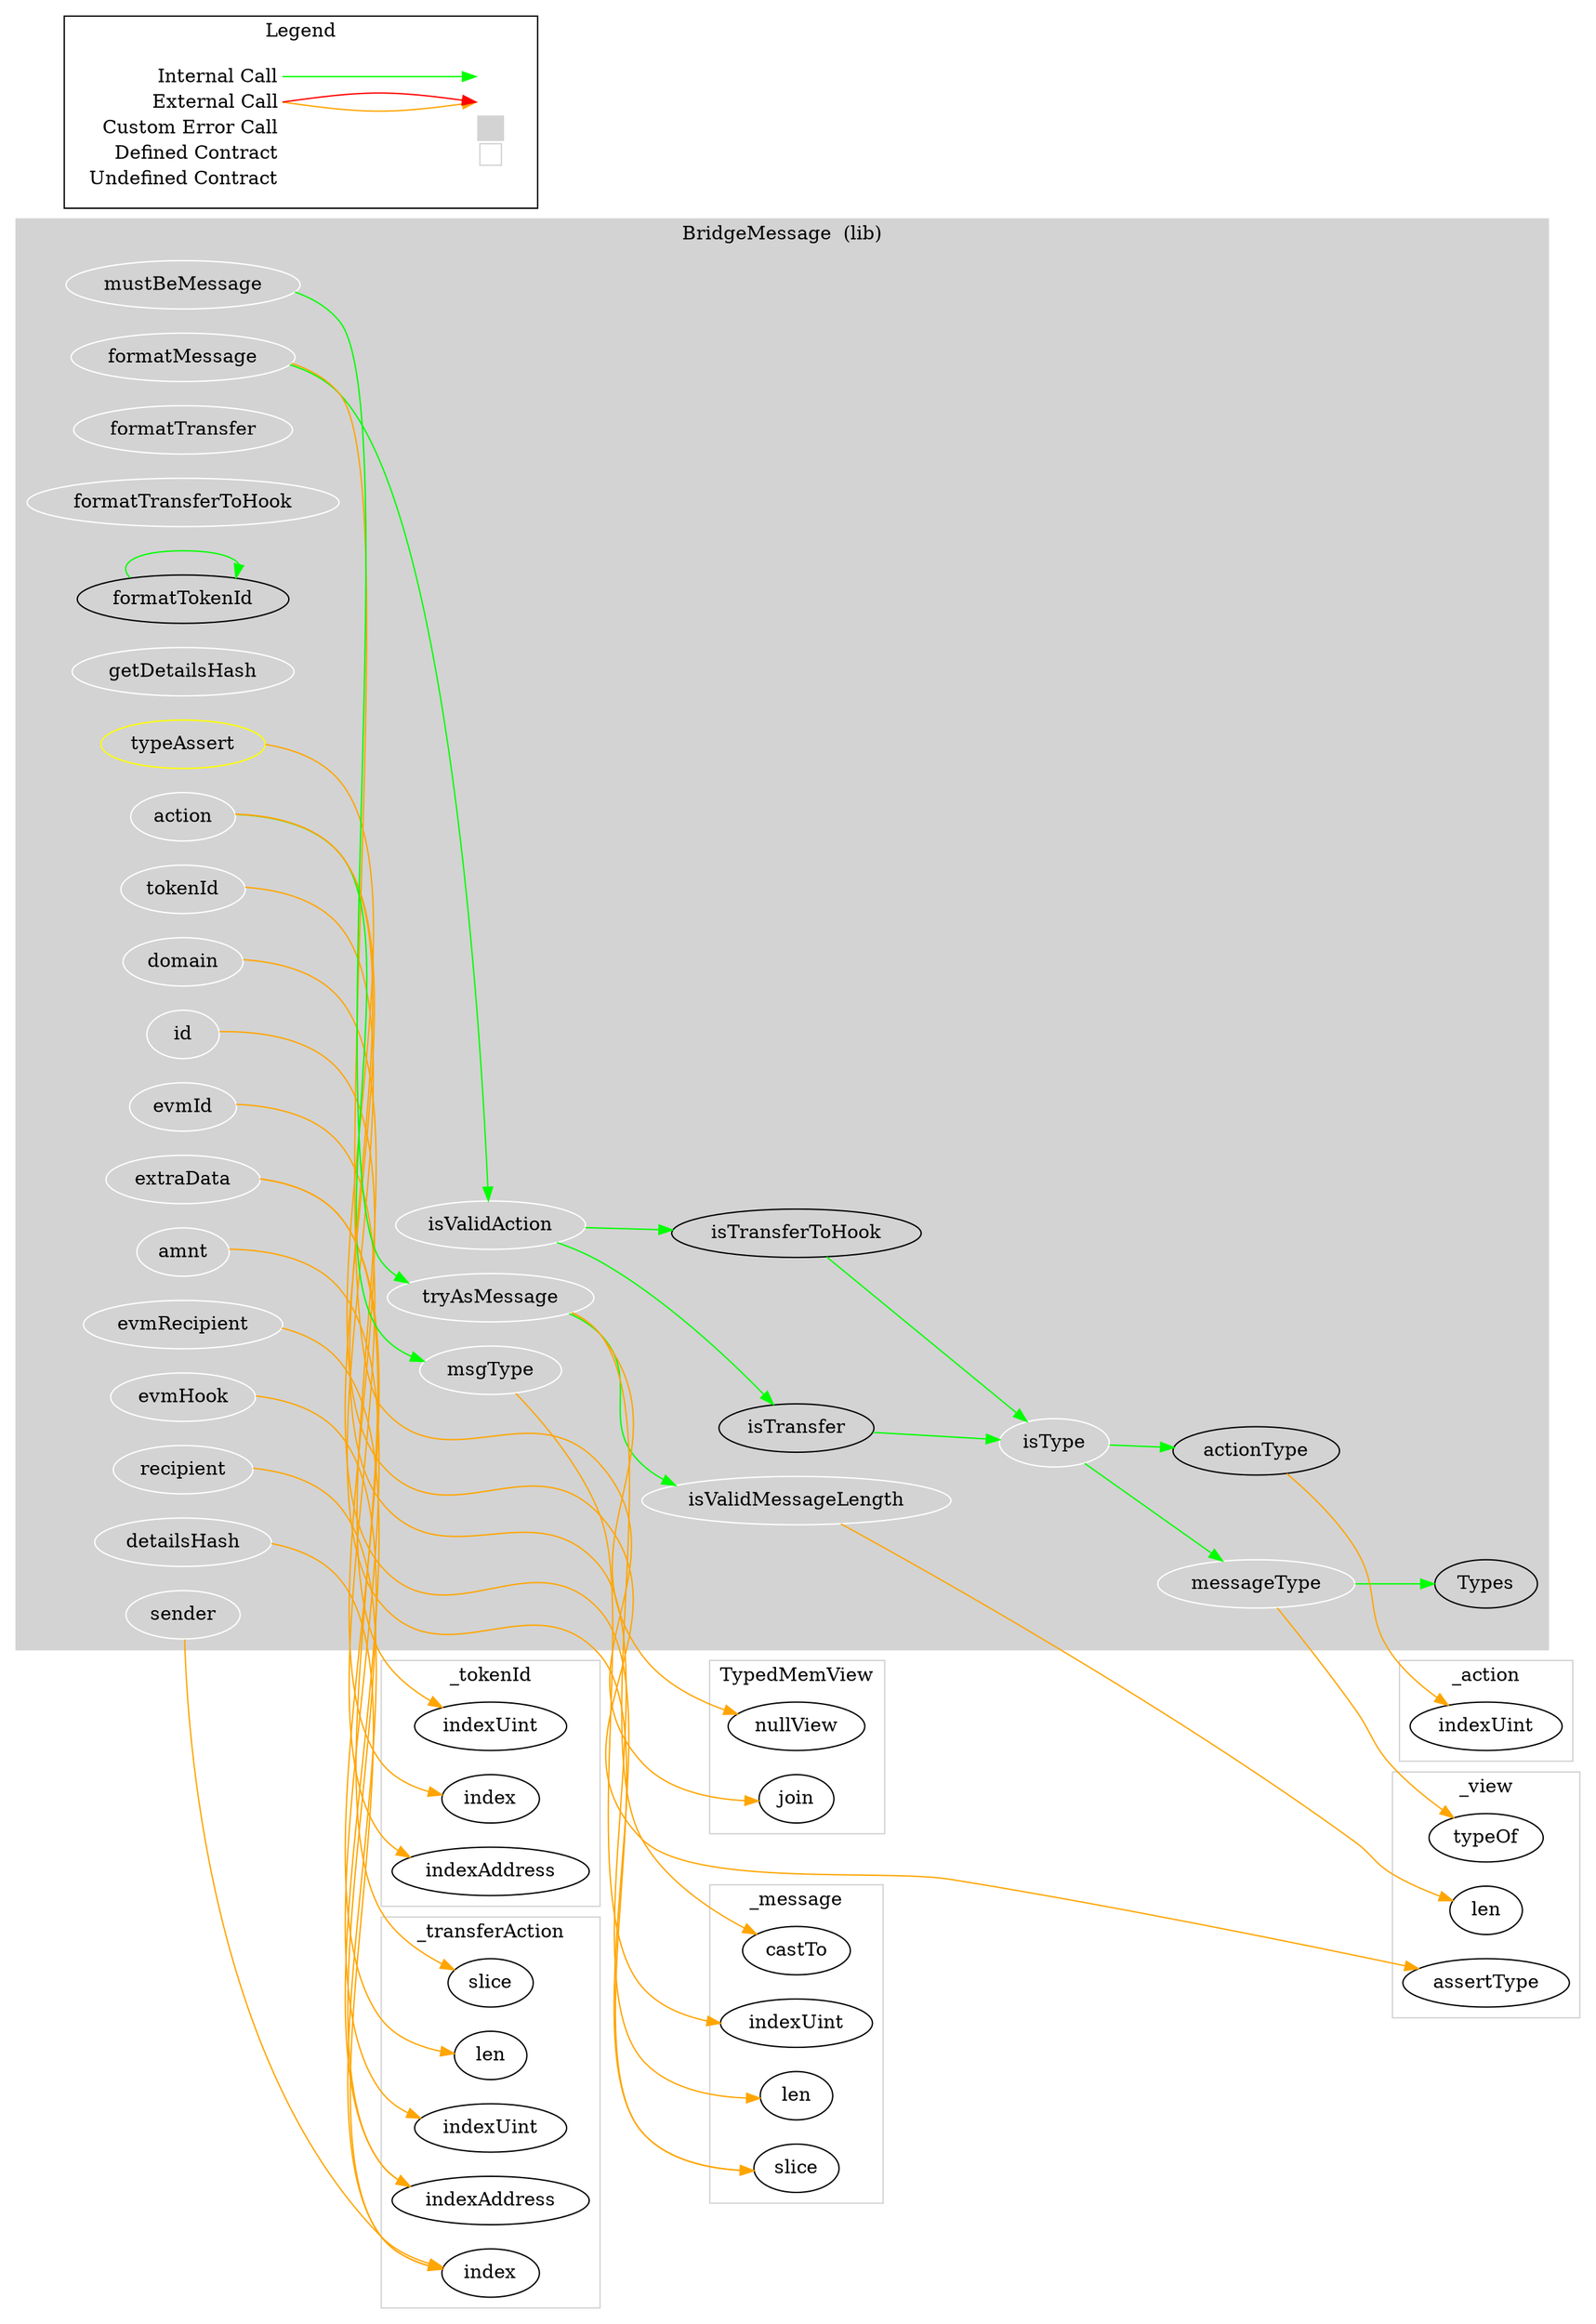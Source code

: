 digraph G {
  graph [ ratio = "auto", page = "100", compound =true ];
subgraph "clusterBridgeMessage" {
  graph [ label = "BridgeMessage  (lib)", color = "lightgray", style = "filled", bgcolor = "lightgray" ];
  "BridgeMessage.typeAssert" [ label = "typeAssert", color = "yellow" ];
  "BridgeMessage.isValidAction" [ label = "isValidAction", color = "white" ];
  "BridgeMessage.isValidMessageLength" [ label = "isValidMessageLength", color = "white" ];
  "BridgeMessage.formatMessage" [ label = "formatMessage", color = "white" ];
  "BridgeMessage.messageType" [ label = "messageType", color = "white" ];
  "BridgeMessage.isType" [ label = "isType", color = "white" ];
  "BridgeMessage.isTransfer" [ label = "isTransfer" ];
  "BridgeMessage.isTransferToHook" [ label = "isTransferToHook" ];
  "BridgeMessage.formatTransfer" [ label = "formatTransfer", color = "white" ];
  "BridgeMessage.formatTransferToHook" [ label = "formatTransferToHook", color = "white" ];
  "BridgeMessage.formatTokenId" [ label = "formatTokenId" ];
  "BridgeMessage.getDetailsHash" [ label = "getDetailsHash", color = "white" ];
  "BridgeMessage.domain" [ label = "domain", color = "white" ];
  "BridgeMessage.id" [ label = "id", color = "white" ];
  "BridgeMessage.evmId" [ label = "evmId", color = "white" ];
  "BridgeMessage.msgType" [ label = "msgType", color = "white" ];
  "BridgeMessage.actionType" [ label = "actionType" ];
  "BridgeMessage.recipient" [ label = "recipient", color = "white" ];
  "BridgeMessage.evmRecipient" [ label = "evmRecipient", color = "white" ];
  "BridgeMessage.amnt" [ label = "amnt", color = "white" ];
  "BridgeMessage.detailsHash" [ label = "detailsHash", color = "white" ];
  "BridgeMessage.tokenId" [ label = "tokenId", color = "white" ];
  "BridgeMessage.evmHook" [ label = "evmHook", color = "white" ];
  "BridgeMessage.sender" [ label = "sender", color = "white" ];
  "BridgeMessage.extraData" [ label = "extraData", color = "white" ];
  "BridgeMessage.action" [ label = "action", color = "white" ];
  "BridgeMessage.tryAsMessage" [ label = "tryAsMessage", color = "white" ];
  "BridgeMessage.mustBeMessage" [ label = "mustBeMessage", color = "white" ];
  "BridgeMessage.Types" [ label = "Types" ];
}

subgraph "cluster_view" {
  graph [ label = "_view", color = "lightgray" ];
  "_view.assertType" [ label = "assertType" ];
  "_view.len" [ label = "len" ];
  "_view.typeOf" [ label = "typeOf" ];
}

subgraph "clusterTypedMemView" {
  graph [ label = "TypedMemView", color = "lightgray" ];
  "TypedMemView.join" [ label = "join" ];
  "TypedMemView.nullView" [ label = "nullView" ];
}

subgraph "cluster_tokenId" {
  graph [ label = "_tokenId", color = "lightgray" ];
  "_tokenId.indexUint" [ label = "indexUint" ];
  "_tokenId.index" [ label = "index" ];
  "_tokenId.indexAddress" [ label = "indexAddress" ];
}

subgraph "cluster_message" {
  graph [ label = "_message", color = "lightgray" ];
  "_message.indexUint" [ label = "indexUint" ];
  "_message.slice" [ label = "slice" ];
  "_message.len" [ label = "len" ];
  "_message.castTo" [ label = "castTo" ];
}

subgraph "cluster_action" {
  graph [ label = "_action", color = "lightgray" ];
  "_action.indexUint" [ label = "indexUint" ];
}

subgraph "cluster_transferAction" {
  graph [ label = "_transferAction", color = "lightgray" ];
  "_transferAction.index" [ label = "index" ];
  "_transferAction.indexAddress" [ label = "indexAddress" ];
  "_transferAction.indexUint" [ label = "indexUint" ];
  "_transferAction.slice" [ label = "slice" ];
  "_transferAction.len" [ label = "len" ];
}

  "BridgeMessage.typeAssert";
  "_view.assertType";
  "BridgeMessage.isValidAction";
  "BridgeMessage.isTransfer";
  "BridgeMessage.isTransferToHook";
  "BridgeMessage.isValidMessageLength";
  "_view.len";
  "BridgeMessage.formatMessage";
  "TypedMemView.join";
  "BridgeMessage.messageType";
  "BridgeMessage.Types";
  "_view.typeOf";
  "BridgeMessage.isType";
  "BridgeMessage.actionType";
  "BridgeMessage.formatTokenId";
  "BridgeMessage.domain";
  "_tokenId.indexUint";
  "BridgeMessage.id";
  "_tokenId.index";
  "BridgeMessage.evmId";
  "_tokenId.indexAddress";
  "BridgeMessage.msgType";
  "_message.indexUint";
  "_action.indexUint";
  "BridgeMessage.recipient";
  "_transferAction.index";
  "BridgeMessage.evmRecipient";
  "_transferAction.indexAddress";
  "BridgeMessage.amnt";
  "_transferAction.indexUint";
  "BridgeMessage.detailsHash";
  "BridgeMessage.tokenId";
  "_message.slice";
  "BridgeMessage.evmHook";
  "BridgeMessage.sender";
  "BridgeMessage.extraData";
  "_transferAction.slice";
  "_transferAction.len";
  "BridgeMessage.action";
  "_message.len";
  "BridgeMessage.tryAsMessage";
  "_message.castTo";
  "TypedMemView.nullView";
  "BridgeMessage.mustBeMessage";
  "BridgeMessage.typeAssert" -> "_view.assertType" [ color = "orange" ];
  "BridgeMessage.isValidAction" -> "BridgeMessage.isTransfer" [ color = "green" ];
  "BridgeMessage.isValidAction" -> "BridgeMessage.isTransferToHook" [ color = "green" ];
  "BridgeMessage.isValidMessageLength" -> "_view.len" [ color = "orange" ];
  "BridgeMessage.formatMessage" -> "BridgeMessage.isValidAction" [ color = "green" ];
  "BridgeMessage.formatMessage" -> "TypedMemView.join" [ color = "orange" ];
  "BridgeMessage.messageType" -> "BridgeMessage.Types" [ color = "green" ];
  "BridgeMessage.messageType" -> "_view.typeOf" [ color = "orange" ];
  "BridgeMessage.isType" -> "BridgeMessage.actionType" [ color = "green" ];
  "BridgeMessage.isType" -> "BridgeMessage.messageType" [ color = "green" ];
  "BridgeMessage.isTransfer" -> "BridgeMessage.isType" [ color = "green" ];
  "BridgeMessage.isTransferToHook" -> "BridgeMessage.isType" [ color = "green" ];
  "BridgeMessage.formatTokenId" -> "BridgeMessage.formatTokenId" [ color = "green" ];
  "BridgeMessage.domain" -> "_tokenId.indexUint" [ color = "orange" ];
  "BridgeMessage.id" -> "_tokenId.index" [ color = "orange" ];
  "BridgeMessage.evmId" -> "_tokenId.indexAddress" [ color = "orange" ];
  "BridgeMessage.msgType" -> "_message.indexUint" [ color = "orange" ];
  "BridgeMessage.actionType" -> "_action.indexUint" [ color = "orange" ];
  "BridgeMessage.recipient" -> "_transferAction.index" [ color = "orange" ];
  "BridgeMessage.evmRecipient" -> "_transferAction.indexAddress" [ color = "orange" ];
  "BridgeMessage.amnt" -> "_transferAction.indexUint" [ color = "orange" ];
  "BridgeMessage.detailsHash" -> "_transferAction.index" [ color = "orange" ];
  "BridgeMessage.tokenId" -> "_message.slice" [ color = "orange" ];
  "BridgeMessage.evmHook" -> "_transferAction.indexAddress" [ color = "orange" ];
  "BridgeMessage.sender" -> "_transferAction.index" [ color = "orange" ];
  "BridgeMessage.extraData" -> "_transferAction.slice" [ color = "orange" ];
  "BridgeMessage.extraData" -> "_transferAction.len" [ color = "orange" ];
  "BridgeMessage.action" -> "_message.len" [ color = "orange" ];
  "BridgeMessage.action" -> "BridgeMessage.msgType" [ color = "green" ];
  "BridgeMessage.action" -> "_message.slice" [ color = "orange" ];
  "BridgeMessage.tryAsMessage" -> "BridgeMessage.isValidMessageLength" [ color = "green" ];
  "BridgeMessage.tryAsMessage" -> "_message.castTo" [ color = "orange" ];
  "BridgeMessage.tryAsMessage" -> "TypedMemView.nullView" [ color = "orange" ];
  "BridgeMessage.mustBeMessage" -> "BridgeMessage.tryAsMessage" [ color = "green" ];


rankdir=LR
node [shape=plaintext]
subgraph cluster_01 { 
label = "Legend";
key [label=<<table border="0" cellpadding="2" cellspacing="0" cellborder="0">
  <tr><td align="right" port="i1">Internal Call</td></tr>
  <tr><td align="right" port="i2">External Call</td></tr>
  <tr><td align="right" port="i2">Custom Error Call</td></tr>
  <tr><td align="right" port="i3">Defined Contract</td></tr>
  <tr><td align="right" port="i4">Undefined Contract</td></tr>
  </table>>]
key2 [label=<<table border="0" cellpadding="2" cellspacing="0" cellborder="0">
  <tr><td port="i1">&nbsp;&nbsp;&nbsp;</td></tr>
  <tr><td port="i2">&nbsp;&nbsp;&nbsp;</td></tr>
  <tr><td port="i3" bgcolor="lightgray">&nbsp;&nbsp;&nbsp;</td></tr>
  <tr><td port="i4">
    <table border="1" cellborder="0" cellspacing="0" cellpadding="7" color="lightgray">
      <tr>
       <td></td>
      </tr>
     </table>
  </td></tr>
  </table>>]
key:i1:e -> key2:i1:w [color="green"]
key:i2:e -> key2:i2:w [color="orange"]
key:i2:e -> key2:i2:w [color="red"]
}
}

